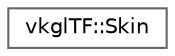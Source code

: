 digraph "Graphical Class Hierarchy"
{
 // LATEX_PDF_SIZE
  bgcolor="transparent";
  edge [fontname=Helvetica,fontsize=10,labelfontname=Helvetica,labelfontsize=10];
  node [fontname=Helvetica,fontsize=10,shape=box,height=0.2,width=0.4];
  rankdir="LR";
  Node0 [id="Node000000",label="vkglTF::Skin",height=0.2,width=0.4,color="grey40", fillcolor="white", style="filled",URL="$structvkgl_t_f_1_1_skin.html",tooltip=" "];
}
